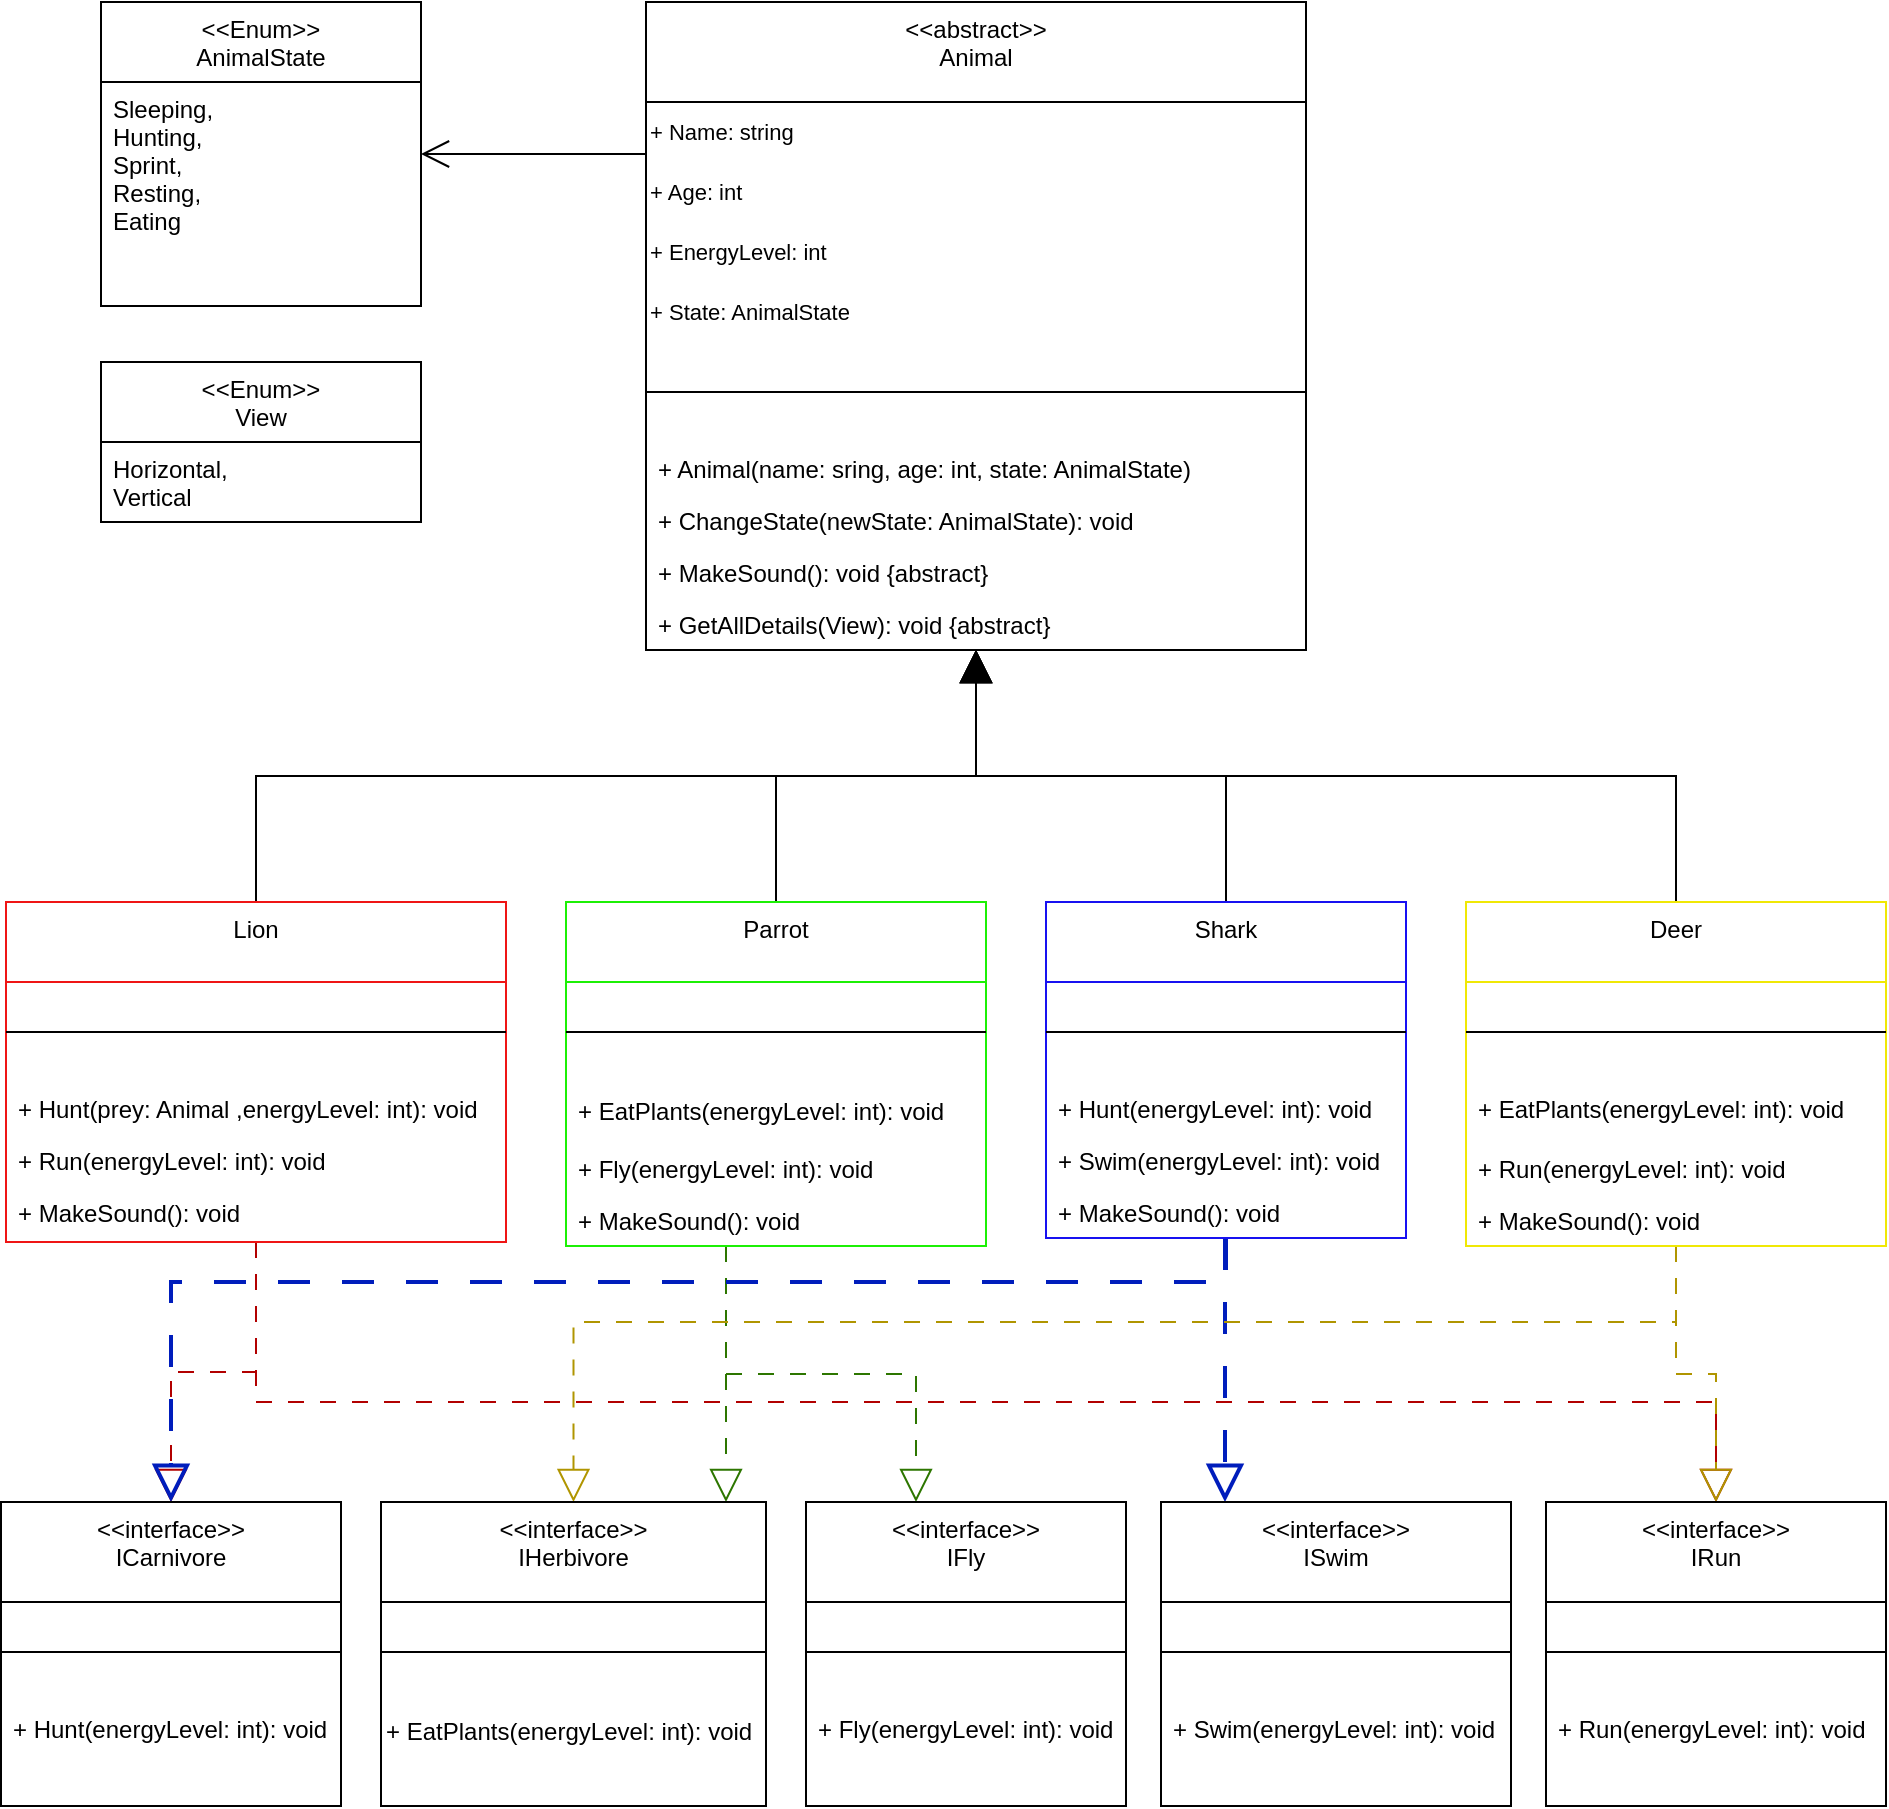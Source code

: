 <mxfile version="25.0.1" pages="2">
  <diagram id="C5RBs43oDa-KdzZeNtuy" name="class-diagram">
    <mxGraphModel dx="890" dy="621" grid="1" gridSize="10" guides="1" tooltips="1" connect="1" arrows="1" fold="1" page="0" pageScale="1" pageWidth="827" pageHeight="1169" math="0" shadow="0">
      <root>
        <mxCell id="WIyWlLk6GJQsqaUBKTNV-0" />
        <mxCell id="WIyWlLk6GJQsqaUBKTNV-1" parent="WIyWlLk6GJQsqaUBKTNV-0" />
        <mxCell id="XYtOJm3QAPszSWYX5EKJ-108" style="edgeStyle=elbowEdgeStyle;rounded=0;orthogonalLoop=1;jettySize=auto;html=1;elbow=vertical;endArrow=block;endFill=1;endSize=14;" parent="WIyWlLk6GJQsqaUBKTNV-1" source="XYtOJm3QAPszSWYX5EKJ-64" target="XYtOJm3QAPszSWYX5EKJ-71" edge="1">
          <mxGeometry relative="1" as="geometry" />
        </mxCell>
        <mxCell id="XYtOJm3QAPszSWYX5EKJ-121" style="edgeStyle=elbowEdgeStyle;shape=connector;rounded=0;orthogonalLoop=1;jettySize=auto;elbow=vertical;html=1;strokeColor=#B20000;align=center;verticalAlign=middle;fontFamily=Helvetica;fontSize=11;fontColor=default;labelBackgroundColor=default;endArrow=block;endFill=0;endSize=14;dashed=1;dashPattern=8 8;fillColor=#e51400;" parent="WIyWlLk6GJQsqaUBKTNV-1" source="XYtOJm3QAPszSWYX5EKJ-64" target="XYtOJm3QAPszSWYX5EKJ-93" edge="1">
          <mxGeometry relative="1" as="geometry">
            <Array as="points" />
          </mxGeometry>
        </mxCell>
        <mxCell id="XYtOJm3QAPszSWYX5EKJ-122" style="edgeStyle=elbowEdgeStyle;shape=connector;rounded=0;orthogonalLoop=1;jettySize=auto;elbow=vertical;html=1;dashed=1;dashPattern=8 8;strokeColor=#B20000;align=center;verticalAlign=middle;fontFamily=Helvetica;fontSize=11;fontColor=default;labelBackgroundColor=default;endArrow=block;endFill=0;endSize=14;fillColor=#e51400;" parent="WIyWlLk6GJQsqaUBKTNV-1" source="XYtOJm3QAPszSWYX5EKJ-64" target="XYtOJm3QAPszSWYX5EKJ-105" edge="1">
          <mxGeometry relative="1" as="geometry">
            <Array as="points">
              <mxPoint x="940" y="710" />
            </Array>
          </mxGeometry>
        </mxCell>
        <mxCell id="XYtOJm3QAPszSWYX5EKJ-64" value="Lion" style="swimlane;fontStyle=0;align=center;verticalAlign=top;childLayout=stackLayout;horizontal=1;startSize=40;horizontalStack=0;resizeParent=1;resizeLast=0;collapsible=1;marginBottom=0;rounded=0;shadow=0;strokeWidth=1;strokeColor=#ef1515;" parent="WIyWlLk6GJQsqaUBKTNV-1" vertex="1">
          <mxGeometry x="420" y="460" width="250" height="170" as="geometry">
            <mxRectangle x="230" y="140" width="160" height="26" as="alternateBounds" />
          </mxGeometry>
        </mxCell>
        <mxCell id="XYtOJm3QAPszSWYX5EKJ-65" value="" style="line;html=1;strokeWidth=1;align=left;verticalAlign=middle;spacingTop=-1;spacingLeft=3;spacingRight=3;rotatable=0;labelPosition=right;points=[];portConstraint=eastwest;" parent="XYtOJm3QAPszSWYX5EKJ-64" vertex="1">
          <mxGeometry y="40" width="250" height="50" as="geometry" />
        </mxCell>
        <mxCell id="IsHK8ZZnH-fDcKEBuXJm-6" value="+ Hunt(prey: Animal ,energyLevel: int): void" style="text;align=left;verticalAlign=top;spacingLeft=4;spacingRight=4;overflow=hidden;rotatable=0;points=[[0,0.5],[1,0.5]];portConstraint=eastwest;" parent="XYtOJm3QAPszSWYX5EKJ-64" vertex="1">
          <mxGeometry y="90" width="250" height="26" as="geometry" />
        </mxCell>
        <mxCell id="IsHK8ZZnH-fDcKEBuXJm-13" value="+ Run(energyLevel: int): void" style="text;align=left;verticalAlign=top;spacingLeft=4;spacingRight=4;overflow=hidden;rotatable=0;points=[[0,0.5],[1,0.5]];portConstraint=eastwest;" parent="XYtOJm3QAPszSWYX5EKJ-64" vertex="1">
          <mxGeometry y="116" width="250" height="26" as="geometry" />
        </mxCell>
        <mxCell id="1iwKOrHR8-gpmrLcegP_-1" value="+ MakeSound(): void" style="text;align=left;verticalAlign=top;spacingLeft=4;spacingRight=4;overflow=hidden;rotatable=0;points=[[0,0.5],[1,0.5]];portConstraint=eastwest;" vertex="1" parent="XYtOJm3QAPszSWYX5EKJ-64">
          <mxGeometry y="142" width="250" height="26" as="geometry" />
        </mxCell>
        <mxCell id="XYtOJm3QAPszSWYX5EKJ-109" style="edgeStyle=elbowEdgeStyle;shape=connector;rounded=0;orthogonalLoop=1;jettySize=auto;elbow=vertical;html=1;strokeColor=default;align=center;verticalAlign=middle;fontFamily=Helvetica;fontSize=11;fontColor=default;labelBackgroundColor=default;endArrow=block;endFill=1;endSize=14;" parent="WIyWlLk6GJQsqaUBKTNV-1" source="XYtOJm3QAPszSWYX5EKJ-68" target="XYtOJm3QAPszSWYX5EKJ-71" edge="1">
          <mxGeometry relative="1" as="geometry" />
        </mxCell>
        <mxCell id="XYtOJm3QAPszSWYX5EKJ-123" style="edgeStyle=elbowEdgeStyle;shape=connector;rounded=0;orthogonalLoop=1;jettySize=auto;elbow=vertical;html=1;dashed=1;dashPattern=8 8;strokeColor=#2D7600;align=center;verticalAlign=middle;fontFamily=Helvetica;fontSize=11;fontColor=default;labelBackgroundColor=default;endArrow=block;endFill=0;endSize=14;fillColor=#60a917;strokeWidth=1;" parent="WIyWlLk6GJQsqaUBKTNV-1" edge="1">
          <mxGeometry relative="1" as="geometry">
            <mxPoint x="780" y="632" as="sourcePoint" />
            <mxPoint x="875" y="760" as="targetPoint" />
          </mxGeometry>
        </mxCell>
        <mxCell id="XYtOJm3QAPszSWYX5EKJ-124" style="edgeStyle=elbowEdgeStyle;shape=connector;rounded=0;orthogonalLoop=1;jettySize=auto;elbow=vertical;html=1;dashed=1;dashPattern=8 8;strokeColor=#2D7600;align=center;verticalAlign=middle;fontFamily=Helvetica;fontSize=11;fontColor=default;labelBackgroundColor=default;endArrow=block;endFill=0;endSize=14;fillColor=#60a917;" parent="WIyWlLk6GJQsqaUBKTNV-1" source="XYtOJm3QAPszSWYX5EKJ-68" target="XYtOJm3QAPszSWYX5EKJ-96" edge="1">
          <mxGeometry relative="1" as="geometry">
            <Array as="points">
              <mxPoint x="780" y="720" />
            </Array>
          </mxGeometry>
        </mxCell>
        <mxCell id="XYtOJm3QAPszSWYX5EKJ-68" value="Parrot" style="swimlane;fontStyle=0;align=center;verticalAlign=top;childLayout=stackLayout;horizontal=1;startSize=40;horizontalStack=0;resizeParent=1;resizeLast=0;collapsible=1;marginBottom=0;rounded=0;shadow=0;strokeWidth=1;strokeColor=#1CF005;" parent="WIyWlLk6GJQsqaUBKTNV-1" vertex="1">
          <mxGeometry x="700" y="460" width="210" height="172" as="geometry">
            <mxRectangle x="230" y="140" width="160" height="26" as="alternateBounds" />
          </mxGeometry>
        </mxCell>
        <mxCell id="XYtOJm3QAPszSWYX5EKJ-69" value="" style="line;html=1;strokeWidth=1;align=left;verticalAlign=middle;spacingTop=-1;spacingLeft=3;spacingRight=3;rotatable=0;labelPosition=right;points=[];portConstraint=eastwest;" parent="XYtOJm3QAPszSWYX5EKJ-68" vertex="1">
          <mxGeometry y="40" width="210" height="50" as="geometry" />
        </mxCell>
        <mxCell id="IsHK8ZZnH-fDcKEBuXJm-8" value="&lt;span style=&quot;font-size: 12px;&quot;&gt;+ EatPlants(energyLevel: int): void&lt;/span&gt;" style="text;html=1;align=left;verticalAlign=middle;resizable=0;points=[];autosize=1;strokeColor=none;fillColor=none;fontFamily=Helvetica;fontSize=11;fontColor=default;labelBackgroundColor=default;spacingLeft=4;" parent="XYtOJm3QAPszSWYX5EKJ-68" vertex="1">
          <mxGeometry y="90" width="210" height="30" as="geometry" />
        </mxCell>
        <mxCell id="IsHK8ZZnH-fDcKEBuXJm-10" value="+ Fly(energyLevel: int): void" style="text;align=left;verticalAlign=top;spacingLeft=4;spacingRight=4;overflow=hidden;rotatable=0;points=[[0,0.5],[1,0.5]];portConstraint=eastwest;" parent="XYtOJm3QAPszSWYX5EKJ-68" vertex="1">
          <mxGeometry y="120" width="210" height="26" as="geometry" />
        </mxCell>
        <mxCell id="1iwKOrHR8-gpmrLcegP_-2" value="+ MakeSound(): void" style="text;align=left;verticalAlign=top;spacingLeft=4;spacingRight=4;overflow=hidden;rotatable=0;points=[[0,0.5],[1,0.5]];portConstraint=eastwest;" vertex="1" parent="XYtOJm3QAPszSWYX5EKJ-68">
          <mxGeometry y="146" width="210" height="26" as="geometry" />
        </mxCell>
        <mxCell id="AaDgfTcyMGLN7IGwaYm8-0" style="edgeStyle=elbowEdgeStyle;rounded=0;orthogonalLoop=1;jettySize=auto;html=1;elbow=vertical;endArrow=open;endFill=0;endSize=12;" parent="WIyWlLk6GJQsqaUBKTNV-1" source="XYtOJm3QAPszSWYX5EKJ-71" target="XYtOJm3QAPszSWYX5EKJ-78" edge="1">
          <mxGeometry relative="1" as="geometry" />
        </mxCell>
        <mxCell id="XYtOJm3QAPszSWYX5EKJ-71" value="&lt;&lt;abstract&gt;&gt;&#xa;Animal" style="swimlane;fontStyle=0;align=center;verticalAlign=top;childLayout=stackLayout;horizontal=1;startSize=50;horizontalStack=0;resizeParent=1;resizeLast=0;collapsible=1;marginBottom=0;rounded=0;shadow=0;strokeWidth=1;" parent="WIyWlLk6GJQsqaUBKTNV-1" vertex="1">
          <mxGeometry x="740" y="10" width="330" height="324" as="geometry">
            <mxRectangle x="230" y="140" width="160" height="26" as="alternateBounds" />
          </mxGeometry>
        </mxCell>
        <mxCell id="XYtOJm3QAPszSWYX5EKJ-112" value="+ Name: string" style="text;html=1;align=left;verticalAlign=middle;resizable=0;points=[];autosize=1;strokeColor=none;fillColor=none;fontFamily=Helvetica;fontSize=11;fontColor=default;labelBackgroundColor=default;" parent="XYtOJm3QAPszSWYX5EKJ-71" vertex="1">
          <mxGeometry y="50" width="330" height="30" as="geometry" />
        </mxCell>
        <mxCell id="XYtOJm3QAPszSWYX5EKJ-115" value="+ Age: int" style="text;html=1;align=left;verticalAlign=middle;resizable=0;points=[];autosize=1;strokeColor=none;fillColor=none;fontFamily=Helvetica;fontSize=11;fontColor=default;labelBackgroundColor=default;" parent="XYtOJm3QAPszSWYX5EKJ-71" vertex="1">
          <mxGeometry y="80" width="330" height="30" as="geometry" />
        </mxCell>
        <mxCell id="XYtOJm3QAPszSWYX5EKJ-114" value="+ EnergyLevel: int" style="text;html=1;align=left;verticalAlign=middle;resizable=0;points=[];autosize=1;strokeColor=none;fillColor=none;fontFamily=Helvetica;fontSize=11;fontColor=default;labelBackgroundColor=default;" parent="XYtOJm3QAPszSWYX5EKJ-71" vertex="1">
          <mxGeometry y="110" width="330" height="30" as="geometry" />
        </mxCell>
        <mxCell id="XYtOJm3QAPszSWYX5EKJ-113" value="+ State: AnimalState" style="text;html=1;align=left;verticalAlign=middle;resizable=0;points=[];autosize=1;strokeColor=none;fillColor=none;fontFamily=Helvetica;fontSize=11;fontColor=default;labelBackgroundColor=default;" parent="XYtOJm3QAPszSWYX5EKJ-71" vertex="1">
          <mxGeometry y="140" width="330" height="30" as="geometry" />
        </mxCell>
        <mxCell id="XYtOJm3QAPszSWYX5EKJ-72" value="" style="line;html=1;strokeWidth=1;align=left;verticalAlign=middle;spacingTop=-1;spacingLeft=3;spacingRight=3;rotatable=0;labelPosition=right;points=[];portConstraint=eastwest;" parent="XYtOJm3QAPszSWYX5EKJ-71" vertex="1">
          <mxGeometry y="170" width="330" height="50" as="geometry" />
        </mxCell>
        <mxCell id="XYtOJm3QAPszSWYX5EKJ-73" value="+ Animal(name: sring, age: int, state: AnimalState)" style="text;align=left;verticalAlign=top;spacingLeft=4;spacingRight=4;overflow=hidden;rotatable=0;points=[[0,0.5],[1,0.5]];portConstraint=eastwest;" parent="XYtOJm3QAPszSWYX5EKJ-71" vertex="1">
          <mxGeometry y="220" width="330" height="26" as="geometry" />
        </mxCell>
        <mxCell id="XYtOJm3QAPszSWYX5EKJ-118" value="+ ChangeState(newState: AnimalState): void" style="text;align=left;verticalAlign=top;spacingLeft=4;spacingRight=4;overflow=hidden;rotatable=0;points=[[0,0.5],[1,0.5]];portConstraint=eastwest;" parent="XYtOJm3QAPszSWYX5EKJ-71" vertex="1">
          <mxGeometry y="246" width="330" height="26" as="geometry" />
        </mxCell>
        <mxCell id="XYtOJm3QAPszSWYX5EKJ-117" value="+ MakeSound(): void {abstract}" style="text;align=left;verticalAlign=top;spacingLeft=4;spacingRight=4;overflow=hidden;rotatable=0;points=[[0,0.5],[1,0.5]];portConstraint=eastwest;" parent="XYtOJm3QAPszSWYX5EKJ-71" vertex="1">
          <mxGeometry y="272" width="330" height="26" as="geometry" />
        </mxCell>
        <mxCell id="atqUNbfDE_tmBFtSPXvX-0" value="+ GetAllDetails(View): void {abstract}" style="text;align=left;verticalAlign=top;spacingLeft=4;spacingRight=4;overflow=hidden;rotatable=0;points=[[0,0.5],[1,0.5]];portConstraint=eastwest;" vertex="1" parent="XYtOJm3QAPszSWYX5EKJ-71">
          <mxGeometry y="298" width="330" height="26" as="geometry" />
        </mxCell>
        <mxCell id="XYtOJm3QAPszSWYX5EKJ-78" value="&lt;&lt;Enum&gt;&gt;&#xa;AnimalState" style="swimlane;fontStyle=0;align=center;verticalAlign=top;childLayout=stackLayout;horizontal=1;startSize=40;horizontalStack=0;resizeParent=1;resizeLast=0;collapsible=1;marginBottom=0;rounded=0;shadow=0;strokeWidth=1;" parent="WIyWlLk6GJQsqaUBKTNV-1" vertex="1">
          <mxGeometry x="467.5" y="10" width="160" height="152" as="geometry">
            <mxRectangle x="230" y="140" width="160" height="26" as="alternateBounds" />
          </mxGeometry>
        </mxCell>
        <mxCell id="XYtOJm3QAPszSWYX5EKJ-79" value="Sleeping,&#xa;    Hunting,&#xa;    Sprint,&#xa;    Resting,&#xa;    Eating" style="text;align=left;verticalAlign=top;spacingLeft=4;spacingRight=4;overflow=hidden;rotatable=0;points=[[0,0.5],[1,0.5]];portConstraint=eastwest;" parent="XYtOJm3QAPszSWYX5EKJ-78" vertex="1">
          <mxGeometry y="40" width="160" height="90" as="geometry" />
        </mxCell>
        <mxCell id="XYtOJm3QAPszSWYX5EKJ-110" style="edgeStyle=elbowEdgeStyle;shape=connector;rounded=0;orthogonalLoop=1;jettySize=auto;elbow=vertical;html=1;strokeColor=default;align=center;verticalAlign=middle;fontFamily=Helvetica;fontSize=11;fontColor=default;labelBackgroundColor=default;endArrow=block;endFill=1;endSize=14;" parent="WIyWlLk6GJQsqaUBKTNV-1" source="XYtOJm3QAPszSWYX5EKJ-84" target="XYtOJm3QAPszSWYX5EKJ-71" edge="1">
          <mxGeometry relative="1" as="geometry" />
        </mxCell>
        <mxCell id="XYtOJm3QAPszSWYX5EKJ-125" style="edgeStyle=elbowEdgeStyle;shape=connector;rounded=0;orthogonalLoop=1;jettySize=auto;elbow=vertical;html=1;dashed=1;dashPattern=8 8;strokeColor=#001DBC;align=center;verticalAlign=middle;fontFamily=Helvetica;fontSize=11;fontColor=default;labelBackgroundColor=default;endArrow=block;endFill=0;endSize=14;fillColor=#0050ef;strokeWidth=2;" parent="WIyWlLk6GJQsqaUBKTNV-1" source="XYtOJm3QAPszSWYX5EKJ-84" target="XYtOJm3QAPszSWYX5EKJ-93" edge="1">
          <mxGeometry relative="1" as="geometry">
            <Array as="points">
              <mxPoint x="780" y="650" />
            </Array>
          </mxGeometry>
        </mxCell>
        <mxCell id="XYtOJm3QAPszSWYX5EKJ-126" style="edgeStyle=elbowEdgeStyle;shape=connector;rounded=0;orthogonalLoop=1;jettySize=auto;elbow=vertical;html=1;dashed=1;dashPattern=8 8;strokeColor=#001DBC;align=center;verticalAlign=middle;fontFamily=Helvetica;fontSize=11;fontColor=default;labelBackgroundColor=default;endArrow=block;endFill=0;endSize=14;strokeWidth=2;fillColor=#0050ef;" parent="WIyWlLk6GJQsqaUBKTNV-1" edge="1">
          <mxGeometry relative="1" as="geometry">
            <Array as="points">
              <mxPoint x="1029.5" y="670" />
            </Array>
            <mxPoint x="1029.5" y="628" as="sourcePoint" />
            <mxPoint x="1029.5" y="760" as="targetPoint" />
          </mxGeometry>
        </mxCell>
        <mxCell id="XYtOJm3QAPszSWYX5EKJ-84" value="Shark" style="swimlane;fontStyle=0;align=center;verticalAlign=top;childLayout=stackLayout;horizontal=1;startSize=40;horizontalStack=0;resizeParent=1;resizeLast=0;collapsible=1;marginBottom=0;rounded=0;shadow=0;strokeWidth=1;strokeColor=#1811F0;" parent="WIyWlLk6GJQsqaUBKTNV-1" vertex="1">
          <mxGeometry x="940" y="460" width="180" height="168" as="geometry">
            <mxRectangle x="230" y="140" width="160" height="26" as="alternateBounds" />
          </mxGeometry>
        </mxCell>
        <mxCell id="XYtOJm3QAPszSWYX5EKJ-85" value="" style="line;html=1;strokeWidth=1;align=left;verticalAlign=middle;spacingTop=-1;spacingLeft=3;spacingRight=3;rotatable=0;labelPosition=right;points=[];portConstraint=eastwest;" parent="XYtOJm3QAPszSWYX5EKJ-84" vertex="1">
          <mxGeometry y="40" width="180" height="50" as="geometry" />
        </mxCell>
        <mxCell id="IsHK8ZZnH-fDcKEBuXJm-7" value="+ Hunt(energyLevel: int): void" style="text;align=left;verticalAlign=top;spacingLeft=4;spacingRight=4;overflow=hidden;rotatable=0;points=[[0,0.5],[1,0.5]];portConstraint=eastwest;" parent="XYtOJm3QAPszSWYX5EKJ-84" vertex="1">
          <mxGeometry y="90" width="180" height="26" as="geometry" />
        </mxCell>
        <mxCell id="IsHK8ZZnH-fDcKEBuXJm-11" value="+ Swim(energyLevel: int): void" style="text;align=left;verticalAlign=top;spacingLeft=4;spacingRight=4;overflow=hidden;rotatable=0;points=[[0,0.5],[1,0.5]];portConstraint=eastwest;" parent="XYtOJm3QAPszSWYX5EKJ-84" vertex="1">
          <mxGeometry y="116" width="180" height="26" as="geometry" />
        </mxCell>
        <mxCell id="1iwKOrHR8-gpmrLcegP_-3" value="+ MakeSound(): void" style="text;align=left;verticalAlign=top;spacingLeft=4;spacingRight=4;overflow=hidden;rotatable=0;points=[[0,0.5],[1,0.5]];portConstraint=eastwest;" vertex="1" parent="XYtOJm3QAPszSWYX5EKJ-84">
          <mxGeometry y="142" width="180" height="26" as="geometry" />
        </mxCell>
        <mxCell id="XYtOJm3QAPszSWYX5EKJ-111" style="edgeStyle=elbowEdgeStyle;shape=connector;rounded=0;orthogonalLoop=1;jettySize=auto;elbow=vertical;html=1;strokeColor=default;align=center;verticalAlign=middle;fontFamily=Helvetica;fontSize=11;fontColor=default;labelBackgroundColor=default;endArrow=block;endFill=1;endSize=14;" parent="WIyWlLk6GJQsqaUBKTNV-1" source="XYtOJm3QAPszSWYX5EKJ-87" target="XYtOJm3QAPszSWYX5EKJ-71" edge="1">
          <mxGeometry relative="1" as="geometry" />
        </mxCell>
        <mxCell id="XYtOJm3QAPszSWYX5EKJ-127" style="edgeStyle=elbowEdgeStyle;shape=connector;rounded=0;orthogonalLoop=1;jettySize=auto;elbow=vertical;html=1;dashed=1;dashPattern=8 8;strokeColor=#B09500;align=center;verticalAlign=middle;fontFamily=Helvetica;fontSize=11;fontColor=default;labelBackgroundColor=default;endArrow=block;endFill=0;endSize=14;fillColor=#e3c800;" parent="WIyWlLk6GJQsqaUBKTNV-1" source="XYtOJm3QAPszSWYX5EKJ-87" target="XYtOJm3QAPszSWYX5EKJ-105" edge="1">
          <mxGeometry relative="1" as="geometry" />
        </mxCell>
        <mxCell id="XYtOJm3QAPszSWYX5EKJ-128" style="edgeStyle=elbowEdgeStyle;shape=connector;rounded=0;orthogonalLoop=1;jettySize=auto;elbow=vertical;html=1;dashed=1;dashPattern=8 8;strokeColor=#B09500;align=center;verticalAlign=middle;fontFamily=Helvetica;fontSize=11;fontColor=default;labelBackgroundColor=default;endArrow=block;endFill=0;endSize=14;fillColor=#e3c800;" parent="WIyWlLk6GJQsqaUBKTNV-1" source="XYtOJm3QAPszSWYX5EKJ-87" target="XYtOJm3QAPszSWYX5EKJ-96" edge="1">
          <mxGeometry relative="1" as="geometry">
            <Array as="points">
              <mxPoint x="980" y="670" />
            </Array>
          </mxGeometry>
        </mxCell>
        <mxCell id="XYtOJm3QAPszSWYX5EKJ-87" value="Deer" style="swimlane;fontStyle=0;align=center;verticalAlign=top;childLayout=stackLayout;horizontal=1;startSize=40;horizontalStack=0;resizeParent=1;resizeLast=0;collapsible=1;marginBottom=0;rounded=0;shadow=0;strokeWidth=1;strokeColor=#F0E805;" parent="WIyWlLk6GJQsqaUBKTNV-1" vertex="1">
          <mxGeometry x="1150" y="460" width="210" height="172" as="geometry">
            <mxRectangle x="230" y="140" width="160" height="26" as="alternateBounds" />
          </mxGeometry>
        </mxCell>
        <mxCell id="XYtOJm3QAPszSWYX5EKJ-88" value="" style="line;html=1;strokeWidth=1;align=left;verticalAlign=middle;spacingTop=-1;spacingLeft=3;spacingRight=3;rotatable=0;labelPosition=right;points=[];portConstraint=eastwest;" parent="XYtOJm3QAPszSWYX5EKJ-87" vertex="1">
          <mxGeometry y="40" width="210" height="50" as="geometry" />
        </mxCell>
        <mxCell id="IsHK8ZZnH-fDcKEBuXJm-9" value="&lt;span style=&quot;font-size: 12px;&quot;&gt;+ EatPlants(energyLevel: int): void&lt;/span&gt;" style="text;html=1;align=left;verticalAlign=top;resizable=0;points=[];autosize=1;strokeColor=none;fillColor=none;fontFamily=Helvetica;fontSize=11;fontColor=default;labelBackgroundColor=default;spacingLeft=4;" parent="XYtOJm3QAPszSWYX5EKJ-87" vertex="1">
          <mxGeometry y="90" width="210" height="30" as="geometry" />
        </mxCell>
        <mxCell id="IsHK8ZZnH-fDcKEBuXJm-12" value="+ Run(energyLevel: int): void" style="text;align=left;verticalAlign=top;spacingLeft=4;spacingRight=4;overflow=hidden;rotatable=0;points=[[0,0.5],[1,0.5]];portConstraint=eastwest;" parent="XYtOJm3QAPszSWYX5EKJ-87" vertex="1">
          <mxGeometry y="120" width="210" height="26" as="geometry" />
        </mxCell>
        <mxCell id="1iwKOrHR8-gpmrLcegP_-4" value="+ MakeSound(): void" style="text;align=left;verticalAlign=top;spacingLeft=4;spacingRight=4;overflow=hidden;rotatable=0;points=[[0,0.5],[1,0.5]];portConstraint=eastwest;" vertex="1" parent="XYtOJm3QAPszSWYX5EKJ-87">
          <mxGeometry y="146" width="210" height="26" as="geometry" />
        </mxCell>
        <mxCell id="XYtOJm3QAPszSWYX5EKJ-93" value="&lt;&lt;interface&gt;&gt;&#xa;ICarnivore" style="swimlane;fontStyle=0;align=center;verticalAlign=top;childLayout=stackLayout;horizontal=1;startSize=50;horizontalStack=0;resizeParent=1;resizeLast=0;collapsible=1;marginBottom=0;rounded=0;shadow=0;strokeWidth=1;" parent="WIyWlLk6GJQsqaUBKTNV-1" vertex="1">
          <mxGeometry x="417.5" y="760" width="170" height="152" as="geometry">
            <mxRectangle x="230" y="140" width="160" height="26" as="alternateBounds" />
          </mxGeometry>
        </mxCell>
        <mxCell id="XYtOJm3QAPszSWYX5EKJ-94" value="" style="line;html=1;strokeWidth=1;align=left;verticalAlign=middle;spacingTop=-1;spacingLeft=3;spacingRight=3;rotatable=0;labelPosition=right;points=[];portConstraint=eastwest;" parent="XYtOJm3QAPszSWYX5EKJ-93" vertex="1">
          <mxGeometry y="50" width="170" height="50" as="geometry" />
        </mxCell>
        <mxCell id="XYtOJm3QAPszSWYX5EKJ-95" value="+ Hunt(energyLevel: int): void" style="text;align=left;verticalAlign=top;spacingLeft=4;spacingRight=4;overflow=hidden;rotatable=0;points=[[0,0.5],[1,0.5]];portConstraint=eastwest;" parent="XYtOJm3QAPszSWYX5EKJ-93" vertex="1">
          <mxGeometry y="100" width="170" height="26" as="geometry" />
        </mxCell>
        <mxCell id="XYtOJm3QAPszSWYX5EKJ-96" value="&lt;&lt;interface&gt;&gt;&#xa;IHerbivore" style="swimlane;fontStyle=0;align=center;verticalAlign=top;childLayout=stackLayout;horizontal=1;startSize=50;horizontalStack=0;resizeParent=1;resizeLast=0;collapsible=1;marginBottom=0;rounded=0;shadow=0;strokeWidth=1;" parent="WIyWlLk6GJQsqaUBKTNV-1" vertex="1">
          <mxGeometry x="607.5" y="760" width="192.5" height="152" as="geometry">
            <mxRectangle x="230" y="140" width="160" height="26" as="alternateBounds" />
          </mxGeometry>
        </mxCell>
        <mxCell id="XYtOJm3QAPszSWYX5EKJ-97" value="" style="line;html=1;strokeWidth=1;align=left;verticalAlign=middle;spacingTop=-1;spacingLeft=3;spacingRight=3;rotatable=0;labelPosition=right;points=[];portConstraint=eastwest;" parent="XYtOJm3QAPszSWYX5EKJ-96" vertex="1">
          <mxGeometry y="50" width="192.5" height="50" as="geometry" />
        </mxCell>
        <mxCell id="XYtOJm3QAPszSWYX5EKJ-120" value="&lt;span style=&quot;font-size: 12px;&quot;&gt;+ EatPlants(energyLevel: int): void&lt;/span&gt;" style="text;html=1;align=left;verticalAlign=middle;resizable=0;points=[];autosize=1;strokeColor=none;fillColor=none;fontFamily=Helvetica;fontSize=11;fontColor=default;labelBackgroundColor=default;" parent="XYtOJm3QAPszSWYX5EKJ-96" vertex="1">
          <mxGeometry y="100" width="192.5" height="30" as="geometry" />
        </mxCell>
        <mxCell id="XYtOJm3QAPszSWYX5EKJ-99" value="&lt;&lt;interface&gt;&gt;&#xa;IFly" style="swimlane;fontStyle=0;align=center;verticalAlign=top;childLayout=stackLayout;horizontal=1;startSize=50;horizontalStack=0;resizeParent=1;resizeLast=0;collapsible=1;marginBottom=0;rounded=0;shadow=0;strokeWidth=1;" parent="WIyWlLk6GJQsqaUBKTNV-1" vertex="1">
          <mxGeometry x="820" y="760" width="160" height="152" as="geometry">
            <mxRectangle x="230" y="140" width="160" height="26" as="alternateBounds" />
          </mxGeometry>
        </mxCell>
        <mxCell id="XYtOJm3QAPszSWYX5EKJ-100" value="" style="line;html=1;strokeWidth=1;align=left;verticalAlign=middle;spacingTop=-1;spacingLeft=3;spacingRight=3;rotatable=0;labelPosition=right;points=[];portConstraint=eastwest;" parent="XYtOJm3QAPszSWYX5EKJ-99" vertex="1">
          <mxGeometry y="50" width="160" height="50" as="geometry" />
        </mxCell>
        <mxCell id="XYtOJm3QAPszSWYX5EKJ-101" value="+ Fly(energyLevel: int): void" style="text;align=left;verticalAlign=top;spacingLeft=4;spacingRight=4;overflow=hidden;rotatable=0;points=[[0,0.5],[1,0.5]];portConstraint=eastwest;" parent="XYtOJm3QAPszSWYX5EKJ-99" vertex="1">
          <mxGeometry y="100" width="160" height="26" as="geometry" />
        </mxCell>
        <mxCell id="XYtOJm3QAPszSWYX5EKJ-102" value="&lt;&lt;interface&gt;&gt;&#xa;ISwim" style="swimlane;fontStyle=0;align=center;verticalAlign=top;childLayout=stackLayout;horizontal=1;startSize=50;horizontalStack=0;resizeParent=1;resizeLast=0;collapsible=1;marginBottom=0;rounded=0;shadow=0;strokeWidth=1;" parent="WIyWlLk6GJQsqaUBKTNV-1" vertex="1">
          <mxGeometry x="997.5" y="760" width="175" height="152" as="geometry">
            <mxRectangle x="230" y="140" width="160" height="26" as="alternateBounds" />
          </mxGeometry>
        </mxCell>
        <mxCell id="XYtOJm3QAPszSWYX5EKJ-103" value="" style="line;html=1;strokeWidth=1;align=left;verticalAlign=middle;spacingTop=-1;spacingLeft=3;spacingRight=3;rotatable=0;labelPosition=right;points=[];portConstraint=eastwest;" parent="XYtOJm3QAPszSWYX5EKJ-102" vertex="1">
          <mxGeometry y="50" width="175" height="50" as="geometry" />
        </mxCell>
        <mxCell id="XYtOJm3QAPszSWYX5EKJ-104" value="+ Swim(energyLevel: int): void" style="text;align=left;verticalAlign=top;spacingLeft=4;spacingRight=4;overflow=hidden;rotatable=0;points=[[0,0.5],[1,0.5]];portConstraint=eastwest;" parent="XYtOJm3QAPszSWYX5EKJ-102" vertex="1">
          <mxGeometry y="100" width="175" height="26" as="geometry" />
        </mxCell>
        <mxCell id="XYtOJm3QAPszSWYX5EKJ-105" value="&lt;&lt;interface&gt;&gt;&#xa;IRun" style="swimlane;fontStyle=0;align=center;verticalAlign=top;childLayout=stackLayout;horizontal=1;startSize=50;horizontalStack=0;resizeParent=1;resizeLast=0;collapsible=1;marginBottom=0;rounded=0;shadow=0;strokeWidth=1;" parent="WIyWlLk6GJQsqaUBKTNV-1" vertex="1">
          <mxGeometry x="1190" y="760" width="170" height="152" as="geometry">
            <mxRectangle x="230" y="140" width="160" height="26" as="alternateBounds" />
          </mxGeometry>
        </mxCell>
        <mxCell id="XYtOJm3QAPszSWYX5EKJ-106" value="" style="line;html=1;strokeWidth=1;align=left;verticalAlign=middle;spacingTop=-1;spacingLeft=3;spacingRight=3;rotatable=0;labelPosition=right;points=[];portConstraint=eastwest;" parent="XYtOJm3QAPszSWYX5EKJ-105" vertex="1">
          <mxGeometry y="50" width="170" height="50" as="geometry" />
        </mxCell>
        <mxCell id="XYtOJm3QAPszSWYX5EKJ-107" value="+ Run(energyLevel: int): void" style="text;align=left;verticalAlign=top;spacingLeft=4;spacingRight=4;overflow=hidden;rotatable=0;points=[[0,0.5],[1,0.5]];portConstraint=eastwest;" parent="XYtOJm3QAPszSWYX5EKJ-105" vertex="1">
          <mxGeometry y="100" width="170" height="26" as="geometry" />
        </mxCell>
        <mxCell id="atqUNbfDE_tmBFtSPXvX-1" value="&lt;&lt;Enum&gt;&gt;&#xa;View" style="swimlane;fontStyle=0;align=center;verticalAlign=top;childLayout=stackLayout;horizontal=1;startSize=40;horizontalStack=0;resizeParent=1;resizeLast=0;collapsible=1;marginBottom=0;rounded=0;shadow=0;strokeWidth=1;" vertex="1" parent="WIyWlLk6GJQsqaUBKTNV-1">
          <mxGeometry x="467.5" y="190" width="160" height="80" as="geometry">
            <mxRectangle x="230" y="140" width="160" height="26" as="alternateBounds" />
          </mxGeometry>
        </mxCell>
        <mxCell id="atqUNbfDE_tmBFtSPXvX-2" value="Horizontal,&#xa;Vertical" style="text;align=left;verticalAlign=top;spacingLeft=4;spacingRight=4;overflow=hidden;rotatable=0;points=[[0,0.5],[1,0.5]];portConstraint=eastwest;" vertex="1" parent="atqUNbfDE_tmBFtSPXvX-1">
          <mxGeometry y="40" width="160" height="40" as="geometry" />
        </mxCell>
      </root>
    </mxGraphModel>
  </diagram>
  <diagram id="OGVaW3IMWx2Y5dUwyeD_" name="menu">
    <mxGraphModel dx="1247" dy="683" grid="1" gridSize="10" guides="1" tooltips="1" connect="1" arrows="1" fold="1" page="1" pageScale="1" pageWidth="5000" pageHeight="5000" math="0" shadow="0">
      <root>
        <mxCell id="0" />
        <mxCell id="1" parent="0" />
        <mxCell id="1PtlZHHh3yUFM7jRdutA-1" value="&lt;ul&gt;&lt;li&gt;&lt;font style=&quot;font-size: 20px;&quot;&gt;HauptMenü&lt;/font&gt;&lt;/li&gt;&lt;ul&gt;&lt;li&gt;&lt;font style=&quot;font-size: 20px;&quot;&gt;1) Programm beenden&lt;/font&gt;&lt;/li&gt;&lt;li&gt;&lt;font style=&quot;font-size: 20px;&quot;&gt;2) Lion&lt;/font&gt;&lt;/li&gt;&lt;ul&gt;&lt;li&gt;&lt;span style=&quot;font-size: 20px;&quot;&gt;1) Zurück&lt;/span&gt;&lt;/li&gt;&lt;li&gt;&lt;span style=&quot;font-size: 20px;&quot;&gt;2) Add lion&lt;/span&gt;&lt;/li&gt;&lt;li&gt;&lt;span style=&quot;font-size: 20px;&quot;&gt;3) update lion&lt;/span&gt;&lt;/li&gt;&lt;li&gt;&lt;span style=&quot;font-size: 20px;&quot;&gt;4) delete lion&lt;/span&gt;&lt;/li&gt;&lt;li&gt;&lt;span style=&quot;font-size: 20px;&quot;&gt;5) list lions&lt;/span&gt;&lt;/li&gt;&lt;/ul&gt;&lt;li&gt;&lt;font style=&quot;font-size: 20px;&quot;&gt;3) Parrot&lt;/font&gt;&lt;/li&gt;&lt;li&gt;&lt;font style=&quot;font-size: 20px;&quot;&gt;4) Shark&lt;/font&gt;&lt;/li&gt;&lt;li&gt;&lt;font style=&quot;font-size: 20px;&quot;&gt;5) Deer&lt;/font&gt;&lt;/li&gt;&lt;li&gt;&lt;font style=&quot;font-size: 20px;&quot;&gt;6) List&lt;/font&gt;&lt;/li&gt;&lt;ul&gt;&lt;li&gt;&lt;font style=&quot;font-size: 20px;&quot;&gt;1) Lion&lt;/font&gt;&lt;/li&gt;&lt;li&gt;&lt;font style=&quot;font-size: 20px;&quot;&gt;2) Parrot&lt;/font&gt;&lt;/li&gt;&lt;li&gt;&lt;font style=&quot;font-size: 20px;&quot;&gt;3) Shark&lt;/font&gt;&lt;/li&gt;&lt;li&gt;&lt;span style=&quot;font-size: 20px;&quot;&gt;4) Deer&lt;/span&gt;&lt;/li&gt;&lt;li&gt;&lt;span style=&quot;font-size: 20px;&quot;&gt;5) Carnivore&lt;/span&gt;&lt;/li&gt;&lt;li&gt;&lt;span style=&quot;font-size: 20px;&quot;&gt;6) Herbivore&lt;/span&gt;&lt;/li&gt;&lt;li&gt;&lt;span style=&quot;font-size: 20px;&quot;&gt;7) All&lt;/span&gt;&lt;/li&gt;&lt;/ul&gt;&lt;/ul&gt;&lt;/ul&gt;" style="text;html=1;align=left;verticalAlign=middle;resizable=0;points=[];autosize=1;strokeColor=none;fillColor=none;" vertex="1" parent="1">
          <mxGeometry x="80" y="40" width="300" height="490" as="geometry" />
        </mxCell>
        <mxCell id="1PtlZHHh3yUFM7jRdutA-2" value="&lt;ul&gt;&lt;li&gt;&lt;span style=&quot;font-size: 20px;&quot;&gt;Enum Menü&lt;/span&gt;&lt;/li&gt;&lt;ul&gt;&lt;li&gt;&lt;span style=&quot;font-size: 20px;&quot;&gt;1) Sleeping&lt;/span&gt;&lt;/li&gt;&lt;li&gt;&lt;span style=&quot;font-size: 20px;&quot;&gt;2) Hunting&lt;/span&gt;&lt;/li&gt;&lt;li&gt;&lt;span style=&quot;font-size: 20px;&quot;&gt;3) Sprint&lt;/span&gt;&lt;/li&gt;&lt;li&gt;&lt;span style=&quot;font-size: 20px;&quot;&gt;4) Resting&lt;/span&gt;&lt;/li&gt;&lt;li&gt;&lt;span style=&quot;font-size: 20px;&quot;&gt;5) Eating&lt;/span&gt;&lt;/li&gt;&lt;/ul&gt;&lt;/ul&gt;" style="text;html=1;align=left;verticalAlign=middle;resizable=0;points=[];autosize=1;strokeColor=none;fillColor=none;" vertex="1" parent="1">
          <mxGeometry x="390" y="55" width="200" height="180" as="geometry" />
        </mxCell>
      </root>
    </mxGraphModel>
  </diagram>
</mxfile>
